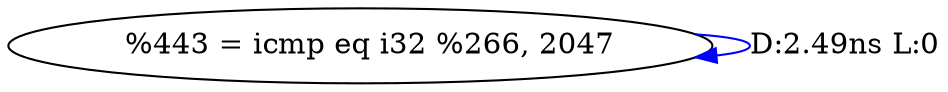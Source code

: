 digraph {
Node0x3d19c60[label="  %443 = icmp eq i32 %266, 2047"];
Node0x3d19c60 -> Node0x3d19c60[label="D:2.49ns L:0",color=blue];
}
